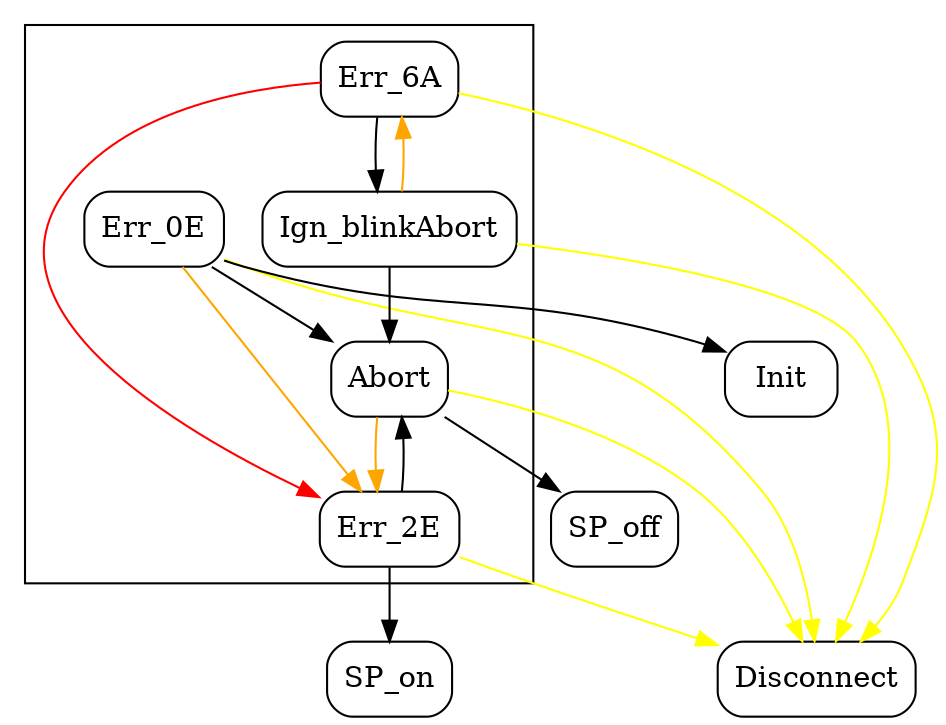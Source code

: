 digraph {
	node [shape=box style=rounded];
	
        Abort -> Err_2E [color=orange];
        Abort -> SP_off;
	Abort -> Disconnect [color=yellow];	

        Err_2E -> Abort;
        Err_2E -> SP_on;
	Err_2E -> Disconnect [color=yellow];

        Err_0E -> Err_2E [color=orange];
        Err_0E -> Abort;
        Err_0E -> Init;
	Err_0E -> Disconnect [color=yellow];

        Ign_blinkAbort -> Err_6A [color=orange];
        Ign_blinkAbort -> Abort;
	Ign_blinkAbort -> Disconnect [color=yellow];

        Err_6A -> Ign_blinkAbort;
        Err_6A -> Err_2E [color=red];
	Err_6A -> Disconnect [color=yellow];
	
	subgraph cluster_abort {
		Abort;
		Err_2E;
		Err_0E;
		Err_6A;
		Ign_blinkAbort;
	}
}
	
